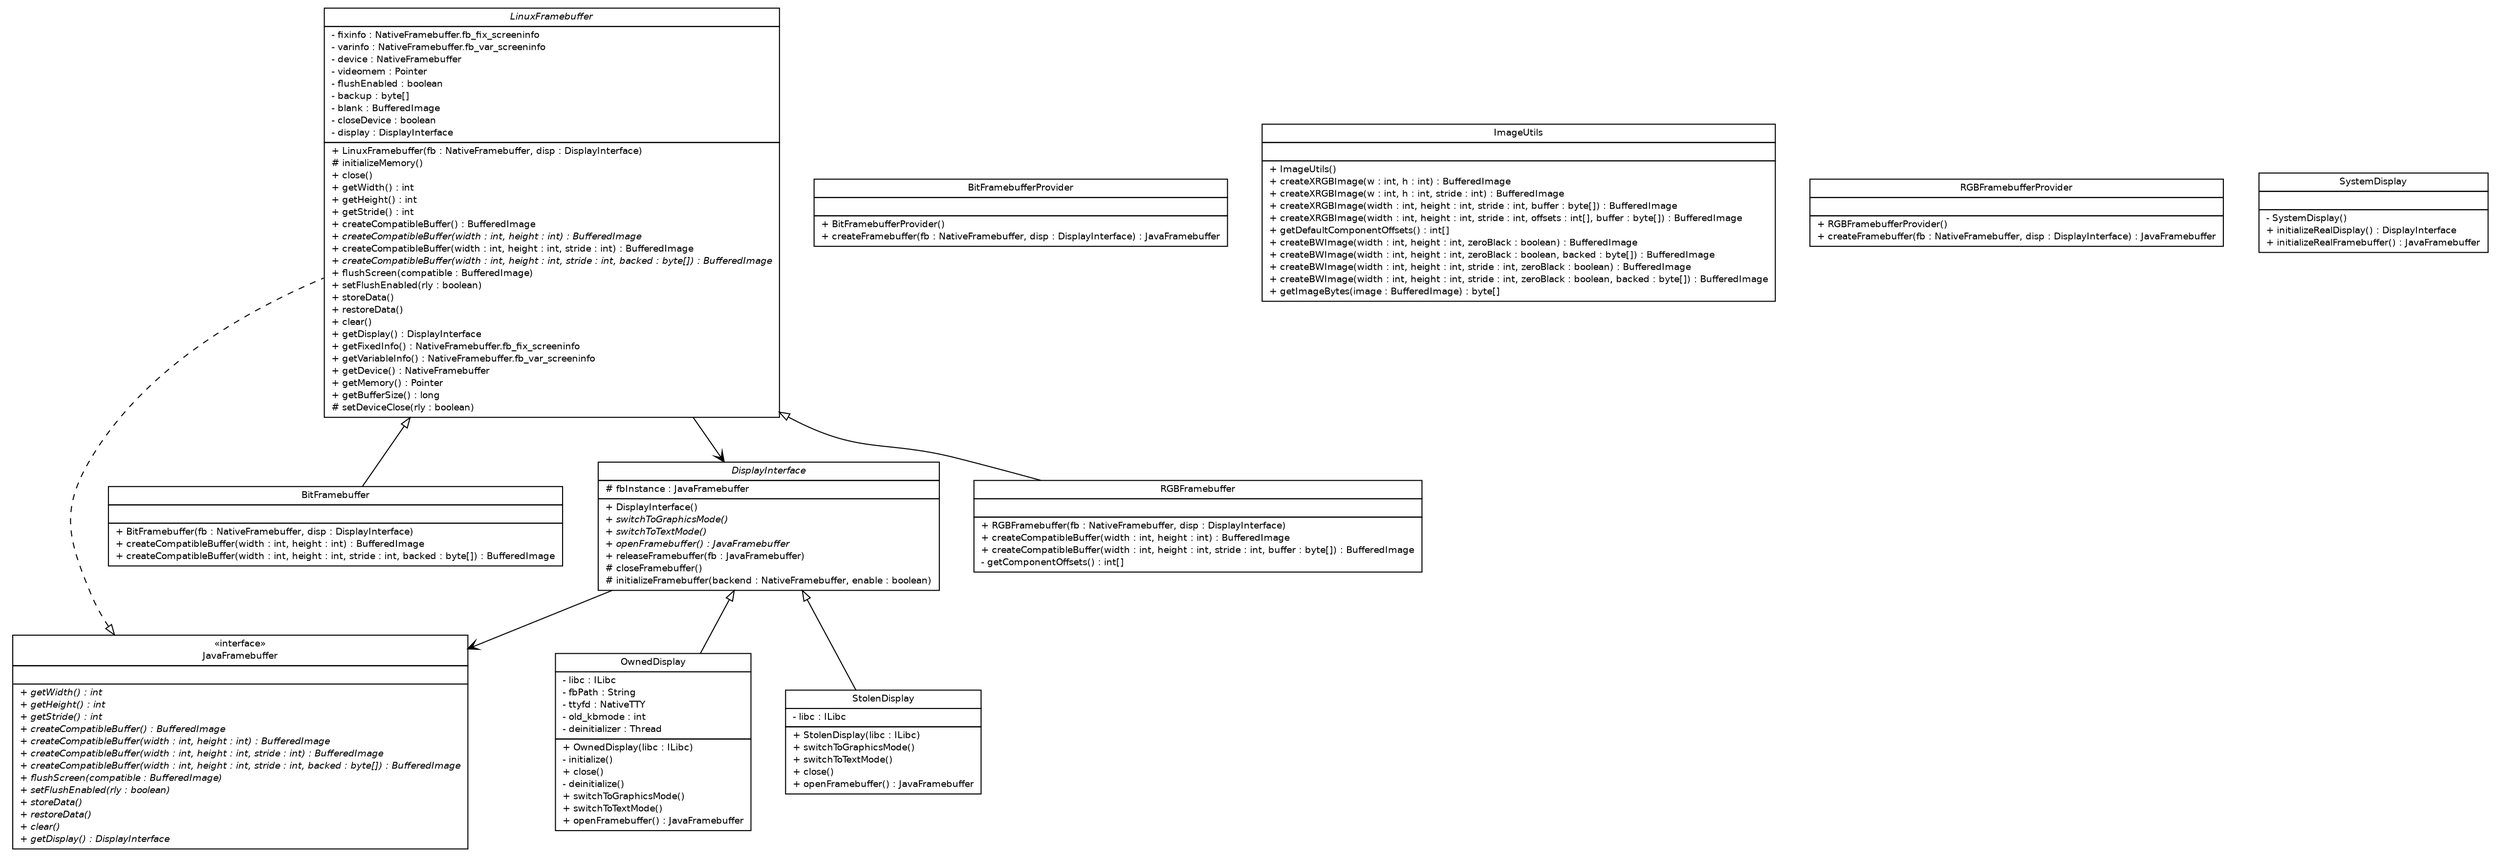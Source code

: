 #!/usr/local/bin/dot
#
# Class diagram 
# Generated by UMLGraph version R5_6-24-gf6e263 (http://www.umlgraph.org/)
#

digraph G {
	edge [fontname="Helvetica",fontsize=10,labelfontname="Helvetica",labelfontsize=10];
	node [fontname="Helvetica",fontsize=10,shape=plaintext];
	nodesep=0.25;
	ranksep=0.5;
	// ev3dev.hardware.display.BitFramebuffer
	c322 [label=<<table title="ev3dev.hardware.display.BitFramebuffer" border="0" cellborder="1" cellspacing="0" cellpadding="2" port="p" href="./BitFramebuffer.html">
		<tr><td><table border="0" cellspacing="0" cellpadding="1">
<tr><td align="center" balign="center"> BitFramebuffer </td></tr>
		</table></td></tr>
		<tr><td><table border="0" cellspacing="0" cellpadding="1">
<tr><td align="left" balign="left">  </td></tr>
		</table></td></tr>
		<tr><td><table border="0" cellspacing="0" cellpadding="1">
<tr><td align="left" balign="left"> + BitFramebuffer(fb : NativeFramebuffer, disp : DisplayInterface) </td></tr>
<tr><td align="left" balign="left"> + createCompatibleBuffer(width : int, height : int) : BufferedImage </td></tr>
<tr><td align="left" balign="left"> + createCompatibleBuffer(width : int, height : int, stride : int, backed : byte[]) : BufferedImage </td></tr>
		</table></td></tr>
		</table>>, URL="./BitFramebuffer.html", fontname="Helvetica", fontcolor="black", fontsize=9.0];
	// ev3dev.hardware.display.BitFramebufferProvider
	c323 [label=<<table title="ev3dev.hardware.display.BitFramebufferProvider" border="0" cellborder="1" cellspacing="0" cellpadding="2" port="p" href="./BitFramebufferProvider.html">
		<tr><td><table border="0" cellspacing="0" cellpadding="1">
<tr><td align="center" balign="center"> BitFramebufferProvider </td></tr>
		</table></td></tr>
		<tr><td><table border="0" cellspacing="0" cellpadding="1">
<tr><td align="left" balign="left">  </td></tr>
		</table></td></tr>
		<tr><td><table border="0" cellspacing="0" cellpadding="1">
<tr><td align="left" balign="left"> + BitFramebufferProvider() </td></tr>
<tr><td align="left" balign="left"> + createFramebuffer(fb : NativeFramebuffer, disp : DisplayInterface) : JavaFramebuffer </td></tr>
		</table></td></tr>
		</table>>, URL="./BitFramebufferProvider.html", fontname="Helvetica", fontcolor="black", fontsize=9.0];
	// ev3dev.hardware.display.DisplayInterface
	c324 [label=<<table title="ev3dev.hardware.display.DisplayInterface" border="0" cellborder="1" cellspacing="0" cellpadding="2" port="p" href="./DisplayInterface.html">
		<tr><td><table border="0" cellspacing="0" cellpadding="1">
<tr><td align="center" balign="center"><font face="Helvetica-Oblique"> DisplayInterface </font></td></tr>
		</table></td></tr>
		<tr><td><table border="0" cellspacing="0" cellpadding="1">
<tr><td align="left" balign="left"> # fbInstance : JavaFramebuffer </td></tr>
		</table></td></tr>
		<tr><td><table border="0" cellspacing="0" cellpadding="1">
<tr><td align="left" balign="left"> + DisplayInterface() </td></tr>
<tr><td align="left" balign="left"><font face="Helvetica-Oblique" point-size="9.0"> + switchToGraphicsMode() </font></td></tr>
<tr><td align="left" balign="left"><font face="Helvetica-Oblique" point-size="9.0"> + switchToTextMode() </font></td></tr>
<tr><td align="left" balign="left"><font face="Helvetica-Oblique" point-size="9.0"> + openFramebuffer() : JavaFramebuffer </font></td></tr>
<tr><td align="left" balign="left"> + releaseFramebuffer(fb : JavaFramebuffer) </td></tr>
<tr><td align="left" balign="left"> # closeFramebuffer() </td></tr>
<tr><td align="left" balign="left"> # initializeFramebuffer(backend : NativeFramebuffer, enable : boolean) </td></tr>
		</table></td></tr>
		</table>>, URL="./DisplayInterface.html", fontname="Helvetica", fontcolor="black", fontsize=9.0];
	// ev3dev.hardware.display.ImageUtils
	c325 [label=<<table title="ev3dev.hardware.display.ImageUtils" border="0" cellborder="1" cellspacing="0" cellpadding="2" port="p" href="./ImageUtils.html">
		<tr><td><table border="0" cellspacing="0" cellpadding="1">
<tr><td align="center" balign="center"> ImageUtils </td></tr>
		</table></td></tr>
		<tr><td><table border="0" cellspacing="0" cellpadding="1">
<tr><td align="left" balign="left">  </td></tr>
		</table></td></tr>
		<tr><td><table border="0" cellspacing="0" cellpadding="1">
<tr><td align="left" balign="left"> + ImageUtils() </td></tr>
<tr><td align="left" balign="left"> + createXRGBImage(w : int, h : int) : BufferedImage </td></tr>
<tr><td align="left" balign="left"> + createXRGBImage(w : int, h : int, stride : int) : BufferedImage </td></tr>
<tr><td align="left" balign="left"> + createXRGBImage(width : int, height : int, stride : int, buffer : byte[]) : BufferedImage </td></tr>
<tr><td align="left" balign="left"> + createXRGBImage(width : int, height : int, stride : int, offsets : int[], buffer : byte[]) : BufferedImage </td></tr>
<tr><td align="left" balign="left"> + getDefaultComponentOffsets() : int[] </td></tr>
<tr><td align="left" balign="left"> + createBWImage(width : int, height : int, zeroBlack : boolean) : BufferedImage </td></tr>
<tr><td align="left" balign="left"> + createBWImage(width : int, height : int, zeroBlack : boolean, backed : byte[]) : BufferedImage </td></tr>
<tr><td align="left" balign="left"> + createBWImage(width : int, height : int, stride : int, zeroBlack : boolean) : BufferedImage </td></tr>
<tr><td align="left" balign="left"> + createBWImage(width : int, height : int, stride : int, zeroBlack : boolean, backed : byte[]) : BufferedImage </td></tr>
<tr><td align="left" balign="left"> + getImageBytes(image : BufferedImage) : byte[] </td></tr>
		</table></td></tr>
		</table>>, URL="./ImageUtils.html", fontname="Helvetica", fontcolor="black", fontsize=9.0];
	// ev3dev.hardware.display.JavaFramebuffer
	c326 [label=<<table title="ev3dev.hardware.display.JavaFramebuffer" border="0" cellborder="1" cellspacing="0" cellpadding="2" port="p" href="./JavaFramebuffer.html">
		<tr><td><table border="0" cellspacing="0" cellpadding="1">
<tr><td align="center" balign="center"> &#171;interface&#187; </td></tr>
<tr><td align="center" balign="center"> JavaFramebuffer </td></tr>
		</table></td></tr>
		<tr><td><table border="0" cellspacing="0" cellpadding="1">
<tr><td align="left" balign="left">  </td></tr>
		</table></td></tr>
		<tr><td><table border="0" cellspacing="0" cellpadding="1">
<tr><td align="left" balign="left"><font face="Helvetica-Oblique" point-size="9.0"> + getWidth() : int </font></td></tr>
<tr><td align="left" balign="left"><font face="Helvetica-Oblique" point-size="9.0"> + getHeight() : int </font></td></tr>
<tr><td align="left" balign="left"><font face="Helvetica-Oblique" point-size="9.0"> + getStride() : int </font></td></tr>
<tr><td align="left" balign="left"><font face="Helvetica-Oblique" point-size="9.0"> + createCompatibleBuffer() : BufferedImage </font></td></tr>
<tr><td align="left" balign="left"><font face="Helvetica-Oblique" point-size="9.0"> + createCompatibleBuffer(width : int, height : int) : BufferedImage </font></td></tr>
<tr><td align="left" balign="left"><font face="Helvetica-Oblique" point-size="9.0"> + createCompatibleBuffer(width : int, height : int, stride : int) : BufferedImage </font></td></tr>
<tr><td align="left" balign="left"><font face="Helvetica-Oblique" point-size="9.0"> + createCompatibleBuffer(width : int, height : int, stride : int, backed : byte[]) : BufferedImage </font></td></tr>
<tr><td align="left" balign="left"><font face="Helvetica-Oblique" point-size="9.0"> + flushScreen(compatible : BufferedImage) </font></td></tr>
<tr><td align="left" balign="left"><font face="Helvetica-Oblique" point-size="9.0"> + setFlushEnabled(rly : boolean) </font></td></tr>
<tr><td align="left" balign="left"><font face="Helvetica-Oblique" point-size="9.0"> + storeData() </font></td></tr>
<tr><td align="left" balign="left"><font face="Helvetica-Oblique" point-size="9.0"> + restoreData() </font></td></tr>
<tr><td align="left" balign="left"><font face="Helvetica-Oblique" point-size="9.0"> + clear() </font></td></tr>
<tr><td align="left" balign="left"><font face="Helvetica-Oblique" point-size="9.0"> + getDisplay() : DisplayInterface </font></td></tr>
		</table></td></tr>
		</table>>, URL="./JavaFramebuffer.html", fontname="Helvetica", fontcolor="black", fontsize=9.0];
	// ev3dev.hardware.display.LinuxFramebuffer
	c327 [label=<<table title="ev3dev.hardware.display.LinuxFramebuffer" border="0" cellborder="1" cellspacing="0" cellpadding="2" port="p" href="./LinuxFramebuffer.html">
		<tr><td><table border="0" cellspacing="0" cellpadding="1">
<tr><td align="center" balign="center"><font face="Helvetica-Oblique"> LinuxFramebuffer </font></td></tr>
		</table></td></tr>
		<tr><td><table border="0" cellspacing="0" cellpadding="1">
<tr><td align="left" balign="left"> - fixinfo : NativeFramebuffer.fb_fix_screeninfo </td></tr>
<tr><td align="left" balign="left"> - varinfo : NativeFramebuffer.fb_var_screeninfo </td></tr>
<tr><td align="left" balign="left"> - device : NativeFramebuffer </td></tr>
<tr><td align="left" balign="left"> - videomem : Pointer </td></tr>
<tr><td align="left" balign="left"> - flushEnabled : boolean </td></tr>
<tr><td align="left" balign="left"> - backup : byte[] </td></tr>
<tr><td align="left" balign="left"> - blank : BufferedImage </td></tr>
<tr><td align="left" balign="left"> - closeDevice : boolean </td></tr>
<tr><td align="left" balign="left"> - display : DisplayInterface </td></tr>
		</table></td></tr>
		<tr><td><table border="0" cellspacing="0" cellpadding="1">
<tr><td align="left" balign="left"> + LinuxFramebuffer(fb : NativeFramebuffer, disp : DisplayInterface) </td></tr>
<tr><td align="left" balign="left"> # initializeMemory() </td></tr>
<tr><td align="left" balign="left"> + close() </td></tr>
<tr><td align="left" balign="left"> + getWidth() : int </td></tr>
<tr><td align="left" balign="left"> + getHeight() : int </td></tr>
<tr><td align="left" balign="left"> + getStride() : int </td></tr>
<tr><td align="left" balign="left"> + createCompatibleBuffer() : BufferedImage </td></tr>
<tr><td align="left" balign="left"><font face="Helvetica-Oblique" point-size="9.0"> + createCompatibleBuffer(width : int, height : int) : BufferedImage </font></td></tr>
<tr><td align="left" balign="left"> + createCompatibleBuffer(width : int, height : int, stride : int) : BufferedImage </td></tr>
<tr><td align="left" balign="left"><font face="Helvetica-Oblique" point-size="9.0"> + createCompatibleBuffer(width : int, height : int, stride : int, backed : byte[]) : BufferedImage </font></td></tr>
<tr><td align="left" balign="left"> + flushScreen(compatible : BufferedImage) </td></tr>
<tr><td align="left" balign="left"> + setFlushEnabled(rly : boolean) </td></tr>
<tr><td align="left" balign="left"> + storeData() </td></tr>
<tr><td align="left" balign="left"> + restoreData() </td></tr>
<tr><td align="left" balign="left"> + clear() </td></tr>
<tr><td align="left" balign="left"> + getDisplay() : DisplayInterface </td></tr>
<tr><td align="left" balign="left"> + getFixedInfo() : NativeFramebuffer.fb_fix_screeninfo </td></tr>
<tr><td align="left" balign="left"> + getVariableInfo() : NativeFramebuffer.fb_var_screeninfo </td></tr>
<tr><td align="left" balign="left"> + getDevice() : NativeFramebuffer </td></tr>
<tr><td align="left" balign="left"> + getMemory() : Pointer </td></tr>
<tr><td align="left" balign="left"> + getBufferSize() : long </td></tr>
<tr><td align="left" balign="left"> # setDeviceClose(rly : boolean) </td></tr>
		</table></td></tr>
		</table>>, URL="./LinuxFramebuffer.html", fontname="Helvetica", fontcolor="black", fontsize=9.0];
	// ev3dev.hardware.display.OwnedDisplay
	c328 [label=<<table title="ev3dev.hardware.display.OwnedDisplay" border="0" cellborder="1" cellspacing="0" cellpadding="2" port="p" href="./OwnedDisplay.html">
		<tr><td><table border="0" cellspacing="0" cellpadding="1">
<tr><td align="center" balign="center"> OwnedDisplay </td></tr>
		</table></td></tr>
		<tr><td><table border="0" cellspacing="0" cellpadding="1">
<tr><td align="left" balign="left"> - libc : ILibc </td></tr>
<tr><td align="left" balign="left"> - fbPath : String </td></tr>
<tr><td align="left" balign="left"> - ttyfd : NativeTTY </td></tr>
<tr><td align="left" balign="left"> - old_kbmode : int </td></tr>
<tr><td align="left" balign="left"> - deinitializer : Thread </td></tr>
		</table></td></tr>
		<tr><td><table border="0" cellspacing="0" cellpadding="1">
<tr><td align="left" balign="left"> + OwnedDisplay(libc : ILibc) </td></tr>
<tr><td align="left" balign="left"> - initialize() </td></tr>
<tr><td align="left" balign="left"> + close() </td></tr>
<tr><td align="left" balign="left"> - deinitialize() </td></tr>
<tr><td align="left" balign="left"> + switchToGraphicsMode() </td></tr>
<tr><td align="left" balign="left"> + switchToTextMode() </td></tr>
<tr><td align="left" balign="left"> + openFramebuffer() : JavaFramebuffer </td></tr>
		</table></td></tr>
		</table>>, URL="./OwnedDisplay.html", fontname="Helvetica", fontcolor="black", fontsize=9.0];
	// ev3dev.hardware.display.RGBFramebuffer
	c329 [label=<<table title="ev3dev.hardware.display.RGBFramebuffer" border="0" cellborder="1" cellspacing="0" cellpadding="2" port="p" href="./RGBFramebuffer.html">
		<tr><td><table border="0" cellspacing="0" cellpadding="1">
<tr><td align="center" balign="center"> RGBFramebuffer </td></tr>
		</table></td></tr>
		<tr><td><table border="0" cellspacing="0" cellpadding="1">
<tr><td align="left" balign="left">  </td></tr>
		</table></td></tr>
		<tr><td><table border="0" cellspacing="0" cellpadding="1">
<tr><td align="left" balign="left"> + RGBFramebuffer(fb : NativeFramebuffer, disp : DisplayInterface) </td></tr>
<tr><td align="left" balign="left"> + createCompatibleBuffer(width : int, height : int) : BufferedImage </td></tr>
<tr><td align="left" balign="left"> + createCompatibleBuffer(width : int, height : int, stride : int, buffer : byte[]) : BufferedImage </td></tr>
<tr><td align="left" balign="left"> - getComponentOffsets() : int[] </td></tr>
		</table></td></tr>
		</table>>, URL="./RGBFramebuffer.html", fontname="Helvetica", fontcolor="black", fontsize=9.0];
	// ev3dev.hardware.display.RGBFramebufferProvider
	c330 [label=<<table title="ev3dev.hardware.display.RGBFramebufferProvider" border="0" cellborder="1" cellspacing="0" cellpadding="2" port="p" href="./RGBFramebufferProvider.html">
		<tr><td><table border="0" cellspacing="0" cellpadding="1">
<tr><td align="center" balign="center"> RGBFramebufferProvider </td></tr>
		</table></td></tr>
		<tr><td><table border="0" cellspacing="0" cellpadding="1">
<tr><td align="left" balign="left">  </td></tr>
		</table></td></tr>
		<tr><td><table border="0" cellspacing="0" cellpadding="1">
<tr><td align="left" balign="left"> + RGBFramebufferProvider() </td></tr>
<tr><td align="left" balign="left"> + createFramebuffer(fb : NativeFramebuffer, disp : DisplayInterface) : JavaFramebuffer </td></tr>
		</table></td></tr>
		</table>>, URL="./RGBFramebufferProvider.html", fontname="Helvetica", fontcolor="black", fontsize=9.0];
	// ev3dev.hardware.display.StolenDisplay
	c331 [label=<<table title="ev3dev.hardware.display.StolenDisplay" border="0" cellborder="1" cellspacing="0" cellpadding="2" port="p" href="./StolenDisplay.html">
		<tr><td><table border="0" cellspacing="0" cellpadding="1">
<tr><td align="center" balign="center"> StolenDisplay </td></tr>
		</table></td></tr>
		<tr><td><table border="0" cellspacing="0" cellpadding="1">
<tr><td align="left" balign="left"> - libc : ILibc </td></tr>
		</table></td></tr>
		<tr><td><table border="0" cellspacing="0" cellpadding="1">
<tr><td align="left" balign="left"> + StolenDisplay(libc : ILibc) </td></tr>
<tr><td align="left" balign="left"> + switchToGraphicsMode() </td></tr>
<tr><td align="left" balign="left"> + switchToTextMode() </td></tr>
<tr><td align="left" balign="left"> + close() </td></tr>
<tr><td align="left" balign="left"> + openFramebuffer() : JavaFramebuffer </td></tr>
		</table></td></tr>
		</table>>, URL="./StolenDisplay.html", fontname="Helvetica", fontcolor="black", fontsize=9.0];
	// ev3dev.hardware.display.SystemDisplay
	c332 [label=<<table title="ev3dev.hardware.display.SystemDisplay" border="0" cellborder="1" cellspacing="0" cellpadding="2" port="p" href="./SystemDisplay.html">
		<tr><td><table border="0" cellspacing="0" cellpadding="1">
<tr><td align="center" balign="center"> SystemDisplay </td></tr>
		</table></td></tr>
		<tr><td><table border="0" cellspacing="0" cellpadding="1">
<tr><td align="left" balign="left">  </td></tr>
		</table></td></tr>
		<tr><td><table border="0" cellspacing="0" cellpadding="1">
<tr><td align="left" balign="left"> - SystemDisplay() </td></tr>
<tr><td align="left" balign="left"> + initializeRealDisplay() : DisplayInterface </td></tr>
<tr><td align="left" balign="left"> + initializeRealFramebuffer() : JavaFramebuffer </td></tr>
		</table></td></tr>
		</table>>, URL="./SystemDisplay.html", fontname="Helvetica", fontcolor="black", fontsize=9.0];
	//ev3dev.hardware.display.BitFramebuffer extends ev3dev.hardware.display.LinuxFramebuffer
	c327:p -> c322:p [dir=back,arrowtail=empty];
	//ev3dev.hardware.display.LinuxFramebuffer implements ev3dev.hardware.display.JavaFramebuffer
	c326:p -> c327:p [dir=back,arrowtail=empty,style=dashed];
	//ev3dev.hardware.display.OwnedDisplay extends ev3dev.hardware.display.DisplayInterface
	c324:p -> c328:p [dir=back,arrowtail=empty];
	//ev3dev.hardware.display.RGBFramebuffer extends ev3dev.hardware.display.LinuxFramebuffer
	c327:p -> c329:p [dir=back,arrowtail=empty];
	//ev3dev.hardware.display.StolenDisplay extends ev3dev.hardware.display.DisplayInterface
	c324:p -> c331:p [dir=back,arrowtail=empty];
	// ev3dev.hardware.display.DisplayInterface NAVASSOC ev3dev.hardware.display.JavaFramebuffer
	c324:p -> c326:p [taillabel="", label="", headlabel="", fontname="Helvetica", fontcolor="black", fontsize=10.0, color="black", arrowhead=open];
	// ev3dev.hardware.display.LinuxFramebuffer NAVASSOC ev3dev.hardware.display.DisplayInterface
	c327:p -> c324:p [taillabel="", label="", headlabel="", fontname="Helvetica", fontcolor="black", fontsize=10.0, color="black", arrowhead=open];
}

